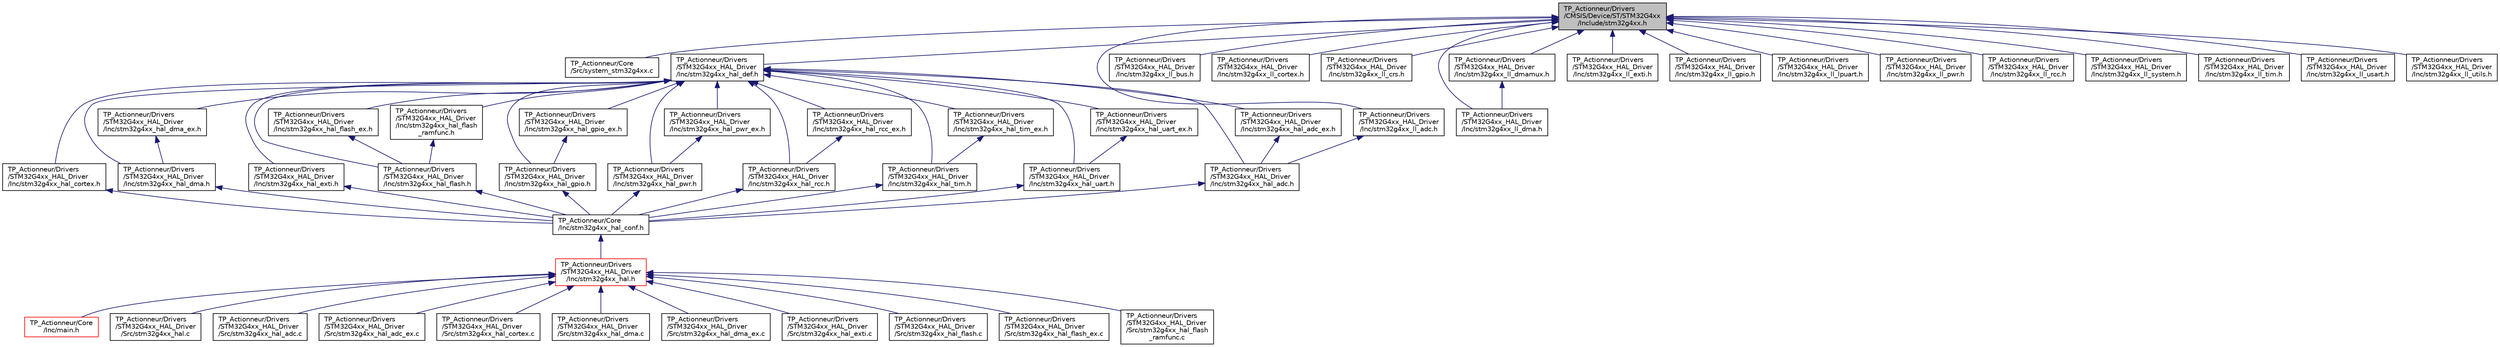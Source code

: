 digraph "TP_Actionneur/Drivers/CMSIS/Device/ST/STM32G4xx/Include/stm32g4xx.h"
{
 // LATEX_PDF_SIZE
  edge [fontname="Helvetica",fontsize="10",labelfontname="Helvetica",labelfontsize="10"];
  node [fontname="Helvetica",fontsize="10",shape=record];
  Node1 [label="TP_Actionneur/Drivers\l/CMSIS/Device/ST/STM32G4xx\l/Include/stm32g4xx.h",height=0.2,width=0.4,color="black", fillcolor="grey75", style="filled", fontcolor="black",tooltip="CMSIS STM32G4xx Device Peripheral Access Layer Header File."];
  Node1 -> Node2 [dir="back",color="midnightblue",fontsize="10",style="solid",fontname="Helvetica"];
  Node2 [label="TP_Actionneur/Core\l/Src/system_stm32g4xx.c",height=0.2,width=0.4,color="black", fillcolor="white", style="filled",URL="$system__stm32g4xx_8c.html",tooltip="CMSIS Cortex-M4 Device Peripheral Access Layer System Source File."];
  Node1 -> Node3 [dir="back",color="midnightblue",fontsize="10",style="solid",fontname="Helvetica"];
  Node3 [label="TP_Actionneur/Drivers\l/STM32G4xx_HAL_Driver\l/Inc/stm32g4xx_hal_def.h",height=0.2,width=0.4,color="black", fillcolor="white", style="filled",URL="$stm32g4xx__hal__def_8h.html",tooltip="This file contains HAL common defines, enumeration, macros and structures definitions."];
  Node3 -> Node4 [dir="back",color="midnightblue",fontsize="10",style="solid",fontname="Helvetica"];
  Node4 [label="TP_Actionneur/Drivers\l/STM32G4xx_HAL_Driver\l/Inc/stm32g4xx_hal_adc.h",height=0.2,width=0.4,color="black", fillcolor="white", style="filled",URL="$stm32g4xx__hal__adc_8h.html",tooltip="Header file of ADC HAL module."];
  Node4 -> Node5 [dir="back",color="midnightblue",fontsize="10",style="solid",fontname="Helvetica"];
  Node5 [label="TP_Actionneur/Core\l/Inc/stm32g4xx_hal_conf.h",height=0.2,width=0.4,color="black", fillcolor="white", style="filled",URL="$stm32g4xx__hal__conf_8h.html",tooltip="HAL configuration file."];
  Node5 -> Node6 [dir="back",color="midnightblue",fontsize="10",style="solid",fontname="Helvetica"];
  Node6 [label="TP_Actionneur/Drivers\l/STM32G4xx_HAL_Driver\l/Inc/stm32g4xx_hal.h",height=0.2,width=0.4,color="red", fillcolor="white", style="filled",URL="$stm32g4xx__hal_8h.html",tooltip="This file contains all the functions prototypes for the HAL module driver."];
  Node6 -> Node7 [dir="back",color="midnightblue",fontsize="10",style="solid",fontname="Helvetica"];
  Node7 [label="TP_Actionneur/Core\l/Inc/main.h",height=0.2,width=0.4,color="red", fillcolor="white", style="filled",URL="$main_8h.html",tooltip=": Header for main.c file. This file contains the common defines of the application."];
  Node6 -> Node13 [dir="back",color="midnightblue",fontsize="10",style="solid",fontname="Helvetica"];
  Node13 [label="TP_Actionneur/Drivers\l/STM32G4xx_HAL_Driver\l/Src/stm32g4xx_hal.c",height=0.2,width=0.4,color="black", fillcolor="white", style="filled",URL="$stm32g4xx__hal_8c.html",tooltip="HAL module driver. This is the common part of the HAL initialization."];
  Node6 -> Node14 [dir="back",color="midnightblue",fontsize="10",style="solid",fontname="Helvetica"];
  Node14 [label="TP_Actionneur/Drivers\l/STM32G4xx_HAL_Driver\l/Src/stm32g4xx_hal_adc.c",height=0.2,width=0.4,color="black", fillcolor="white", style="filled",URL="$stm32g4xx__hal__adc_8c.html",tooltip="This file provides firmware functions to manage the following functionalities of the Analog to Digita..."];
  Node6 -> Node15 [dir="back",color="midnightblue",fontsize="10",style="solid",fontname="Helvetica"];
  Node15 [label="TP_Actionneur/Drivers\l/STM32G4xx_HAL_Driver\l/Src/stm32g4xx_hal_adc_ex.c",height=0.2,width=0.4,color="black", fillcolor="white", style="filled",URL="$stm32g4xx__hal__adc__ex_8c.html",tooltip="This file provides firmware functions to manage the following functionalities of the Analog to Digita..."];
  Node6 -> Node16 [dir="back",color="midnightblue",fontsize="10",style="solid",fontname="Helvetica"];
  Node16 [label="TP_Actionneur/Drivers\l/STM32G4xx_HAL_Driver\l/Src/stm32g4xx_hal_cortex.c",height=0.2,width=0.4,color="black", fillcolor="white", style="filled",URL="$stm32g4xx__hal__cortex_8c.html",tooltip="CORTEX HAL module driver. This file provides firmware functions to manage the following functionaliti..."];
  Node6 -> Node17 [dir="back",color="midnightblue",fontsize="10",style="solid",fontname="Helvetica"];
  Node17 [label="TP_Actionneur/Drivers\l/STM32G4xx_HAL_Driver\l/Src/stm32g4xx_hal_dma.c",height=0.2,width=0.4,color="black", fillcolor="white", style="filled",URL="$stm32g4xx__hal__dma_8c.html",tooltip="DMA HAL module driver. This file provides firmware functions to manage the following functionalities ..."];
  Node6 -> Node18 [dir="back",color="midnightblue",fontsize="10",style="solid",fontname="Helvetica"];
  Node18 [label="TP_Actionneur/Drivers\l/STM32G4xx_HAL_Driver\l/Src/stm32g4xx_hal_dma_ex.c",height=0.2,width=0.4,color="black", fillcolor="white", style="filled",URL="$stm32g4xx__hal__dma__ex_8c.html",tooltip="DMA Extension HAL module driver This file provides firmware functions to manage the following functio..."];
  Node6 -> Node19 [dir="back",color="midnightblue",fontsize="10",style="solid",fontname="Helvetica"];
  Node19 [label="TP_Actionneur/Drivers\l/STM32G4xx_HAL_Driver\l/Src/stm32g4xx_hal_exti.c",height=0.2,width=0.4,color="black", fillcolor="white", style="filled",URL="$stm32g4xx__hal__exti_8c.html",tooltip="EXTI HAL module driver. This file provides firmware functions to manage the following functionalities..."];
  Node6 -> Node20 [dir="back",color="midnightblue",fontsize="10",style="solid",fontname="Helvetica"];
  Node20 [label="TP_Actionneur/Drivers\l/STM32G4xx_HAL_Driver\l/Src/stm32g4xx_hal_flash.c",height=0.2,width=0.4,color="black", fillcolor="white", style="filled",URL="$stm32g4xx__hal__flash_8c.html",tooltip="FLASH HAL module driver. This file provides firmware functions to manage the following functionalitie..."];
  Node6 -> Node21 [dir="back",color="midnightblue",fontsize="10",style="solid",fontname="Helvetica"];
  Node21 [label="TP_Actionneur/Drivers\l/STM32G4xx_HAL_Driver\l/Src/stm32g4xx_hal_flash_ex.c",height=0.2,width=0.4,color="black", fillcolor="white", style="filled",URL="$stm32g4xx__hal__flash__ex_8c.html",tooltip="Extended FLASH HAL module driver. This file provides firmware functions to manage the following funct..."];
  Node6 -> Node22 [dir="back",color="midnightblue",fontsize="10",style="solid",fontname="Helvetica"];
  Node22 [label="TP_Actionneur/Drivers\l/STM32G4xx_HAL_Driver\l/Src/stm32g4xx_hal_flash\l_ramfunc.c",height=0.2,width=0.4,color="black", fillcolor="white", style="filled",URL="$stm32g4xx__hal__flash__ramfunc_8c.html",tooltip="FLASH RAMFUNC driver. This file provides a Flash firmware functions which should be executed from int..."];
  Node3 -> Node32 [dir="back",color="midnightblue",fontsize="10",style="solid",fontname="Helvetica"];
  Node32 [label="TP_Actionneur/Drivers\l/STM32G4xx_HAL_Driver\l/Inc/stm32g4xx_hal_adc_ex.h",height=0.2,width=0.4,color="black", fillcolor="white", style="filled",URL="$stm32g4xx__hal__adc__ex_8h.html",tooltip="Header file of ADC HAL extended module."];
  Node32 -> Node4 [dir="back",color="midnightblue",fontsize="10",style="solid",fontname="Helvetica"];
  Node3 -> Node33 [dir="back",color="midnightblue",fontsize="10",style="solid",fontname="Helvetica"];
  Node33 [label="TP_Actionneur/Drivers\l/STM32G4xx_HAL_Driver\l/Inc/stm32g4xx_hal_cortex.h",height=0.2,width=0.4,color="black", fillcolor="white", style="filled",URL="$stm32g4xx__hal__cortex_8h.html",tooltip="Header file of CORTEX HAL module."];
  Node33 -> Node5 [dir="back",color="midnightblue",fontsize="10",style="solid",fontname="Helvetica"];
  Node3 -> Node34 [dir="back",color="midnightblue",fontsize="10",style="solid",fontname="Helvetica"];
  Node34 [label="TP_Actionneur/Drivers\l/STM32G4xx_HAL_Driver\l/Inc/stm32g4xx_hal_dma.h",height=0.2,width=0.4,color="black", fillcolor="white", style="filled",URL="$stm32g4xx__hal__dma_8h.html",tooltip="Header file of DMA HAL module."];
  Node34 -> Node5 [dir="back",color="midnightblue",fontsize="10",style="solid",fontname="Helvetica"];
  Node3 -> Node35 [dir="back",color="midnightblue",fontsize="10",style="solid",fontname="Helvetica"];
  Node35 [label="TP_Actionneur/Drivers\l/STM32G4xx_HAL_Driver\l/Inc/stm32g4xx_hal_dma_ex.h",height=0.2,width=0.4,color="black", fillcolor="white", style="filled",URL="$stm32g4xx__hal__dma__ex_8h.html",tooltip="Header file of DMA HAL extension module."];
  Node35 -> Node34 [dir="back",color="midnightblue",fontsize="10",style="solid",fontname="Helvetica"];
  Node3 -> Node36 [dir="back",color="midnightblue",fontsize="10",style="solid",fontname="Helvetica"];
  Node36 [label="TP_Actionneur/Drivers\l/STM32G4xx_HAL_Driver\l/Inc/stm32g4xx_hal_exti.h",height=0.2,width=0.4,color="black", fillcolor="white", style="filled",URL="$stm32g4xx__hal__exti_8h.html",tooltip="Header file of EXTI HAL module."];
  Node36 -> Node5 [dir="back",color="midnightblue",fontsize="10",style="solid",fontname="Helvetica"];
  Node3 -> Node37 [dir="back",color="midnightblue",fontsize="10",style="solid",fontname="Helvetica"];
  Node37 [label="TP_Actionneur/Drivers\l/STM32G4xx_HAL_Driver\l/Inc/stm32g4xx_hal_flash.h",height=0.2,width=0.4,color="black", fillcolor="white", style="filled",URL="$stm32g4xx__hal__flash_8h.html",tooltip="Header file of FLASH HAL module."];
  Node37 -> Node5 [dir="back",color="midnightblue",fontsize="10",style="solid",fontname="Helvetica"];
  Node3 -> Node38 [dir="back",color="midnightblue",fontsize="10",style="solid",fontname="Helvetica"];
  Node38 [label="TP_Actionneur/Drivers\l/STM32G4xx_HAL_Driver\l/Inc/stm32g4xx_hal_flash_ex.h",height=0.2,width=0.4,color="black", fillcolor="white", style="filled",URL="$stm32g4xx__hal__flash__ex_8h.html",tooltip="Header file of FLASH HAL Extended module."];
  Node38 -> Node37 [dir="back",color="midnightblue",fontsize="10",style="solid",fontname="Helvetica"];
  Node3 -> Node39 [dir="back",color="midnightblue",fontsize="10",style="solid",fontname="Helvetica"];
  Node39 [label="TP_Actionneur/Drivers\l/STM32G4xx_HAL_Driver\l/Inc/stm32g4xx_hal_flash\l_ramfunc.h",height=0.2,width=0.4,color="black", fillcolor="white", style="filled",URL="$stm32g4xx__hal__flash__ramfunc_8h.html",tooltip="Header file of FLASH RAMFUNC driver."];
  Node39 -> Node37 [dir="back",color="midnightblue",fontsize="10",style="solid",fontname="Helvetica"];
  Node3 -> Node40 [dir="back",color="midnightblue",fontsize="10",style="solid",fontname="Helvetica"];
  Node40 [label="TP_Actionneur/Drivers\l/STM32G4xx_HAL_Driver\l/Inc/stm32g4xx_hal_gpio.h",height=0.2,width=0.4,color="black", fillcolor="white", style="filled",URL="$stm32g4xx__hal__gpio_8h.html",tooltip="Header file of GPIO HAL module."];
  Node40 -> Node5 [dir="back",color="midnightblue",fontsize="10",style="solid",fontname="Helvetica"];
  Node3 -> Node41 [dir="back",color="midnightblue",fontsize="10",style="solid",fontname="Helvetica"];
  Node41 [label="TP_Actionneur/Drivers\l/STM32G4xx_HAL_Driver\l/Inc/stm32g4xx_hal_gpio_ex.h",height=0.2,width=0.4,color="black", fillcolor="white", style="filled",URL="$stm32g4xx__hal__gpio__ex_8h.html",tooltip="Header file of GPIO HAL Extended module."];
  Node41 -> Node40 [dir="back",color="midnightblue",fontsize="10",style="solid",fontname="Helvetica"];
  Node3 -> Node42 [dir="back",color="midnightblue",fontsize="10",style="solid",fontname="Helvetica"];
  Node42 [label="TP_Actionneur/Drivers\l/STM32G4xx_HAL_Driver\l/Inc/stm32g4xx_hal_pwr.h",height=0.2,width=0.4,color="black", fillcolor="white", style="filled",URL="$stm32g4xx__hal__pwr_8h.html",tooltip="Header file of PWR HAL module."];
  Node42 -> Node5 [dir="back",color="midnightblue",fontsize="10",style="solid",fontname="Helvetica"];
  Node3 -> Node43 [dir="back",color="midnightblue",fontsize="10",style="solid",fontname="Helvetica"];
  Node43 [label="TP_Actionneur/Drivers\l/STM32G4xx_HAL_Driver\l/Inc/stm32g4xx_hal_pwr_ex.h",height=0.2,width=0.4,color="black", fillcolor="white", style="filled",URL="$stm32g4xx__hal__pwr__ex_8h.html",tooltip="Header file of PWR HAL Extended module."];
  Node43 -> Node42 [dir="back",color="midnightblue",fontsize="10",style="solid",fontname="Helvetica"];
  Node3 -> Node44 [dir="back",color="midnightblue",fontsize="10",style="solid",fontname="Helvetica"];
  Node44 [label="TP_Actionneur/Drivers\l/STM32G4xx_HAL_Driver\l/Inc/stm32g4xx_hal_rcc.h",height=0.2,width=0.4,color="black", fillcolor="white", style="filled",URL="$stm32g4xx__hal__rcc_8h.html",tooltip="Header file of RCC HAL module."];
  Node44 -> Node5 [dir="back",color="midnightblue",fontsize="10",style="solid",fontname="Helvetica"];
  Node3 -> Node45 [dir="back",color="midnightblue",fontsize="10",style="solid",fontname="Helvetica"];
  Node45 [label="TP_Actionneur/Drivers\l/STM32G4xx_HAL_Driver\l/Inc/stm32g4xx_hal_rcc_ex.h",height=0.2,width=0.4,color="black", fillcolor="white", style="filled",URL="$stm32g4xx__hal__rcc__ex_8h.html",tooltip="Header file of RCC HAL Extended module."];
  Node45 -> Node44 [dir="back",color="midnightblue",fontsize="10",style="solid",fontname="Helvetica"];
  Node3 -> Node46 [dir="back",color="midnightblue",fontsize="10",style="solid",fontname="Helvetica"];
  Node46 [label="TP_Actionneur/Drivers\l/STM32G4xx_HAL_Driver\l/Inc/stm32g4xx_hal_tim.h",height=0.2,width=0.4,color="black", fillcolor="white", style="filled",URL="$stm32g4xx__hal__tim_8h.html",tooltip="Header file of TIM HAL module."];
  Node46 -> Node5 [dir="back",color="midnightblue",fontsize="10",style="solid",fontname="Helvetica"];
  Node3 -> Node47 [dir="back",color="midnightblue",fontsize="10",style="solid",fontname="Helvetica"];
  Node47 [label="TP_Actionneur/Drivers\l/STM32G4xx_HAL_Driver\l/Inc/stm32g4xx_hal_tim_ex.h",height=0.2,width=0.4,color="black", fillcolor="white", style="filled",URL="$stm32g4xx__hal__tim__ex_8h.html",tooltip="Header file of TIM HAL Extended module."];
  Node47 -> Node46 [dir="back",color="midnightblue",fontsize="10",style="solid",fontname="Helvetica"];
  Node3 -> Node48 [dir="back",color="midnightblue",fontsize="10",style="solid",fontname="Helvetica"];
  Node48 [label="TP_Actionneur/Drivers\l/STM32G4xx_HAL_Driver\l/Inc/stm32g4xx_hal_uart.h",height=0.2,width=0.4,color="black", fillcolor="white", style="filled",URL="$stm32g4xx__hal__uart_8h.html",tooltip="Header file of UART HAL module."];
  Node48 -> Node5 [dir="back",color="midnightblue",fontsize="10",style="solid",fontname="Helvetica"];
  Node3 -> Node49 [dir="back",color="midnightblue",fontsize="10",style="solid",fontname="Helvetica"];
  Node49 [label="TP_Actionneur/Drivers\l/STM32G4xx_HAL_Driver\l/Inc/stm32g4xx_hal_uart_ex.h",height=0.2,width=0.4,color="black", fillcolor="white", style="filled",URL="$stm32g4xx__hal__uart__ex_8h.html",tooltip="Header file of UART HAL Extended module."];
  Node49 -> Node48 [dir="back",color="midnightblue",fontsize="10",style="solid",fontname="Helvetica"];
  Node1 -> Node50 [dir="back",color="midnightblue",fontsize="10",style="solid",fontname="Helvetica"];
  Node50 [label="TP_Actionneur/Drivers\l/STM32G4xx_HAL_Driver\l/Inc/stm32g4xx_ll_adc.h",height=0.2,width=0.4,color="black", fillcolor="white", style="filled",URL="$stm32g4xx__ll__adc_8h.html",tooltip="Header file of ADC LL module."];
  Node50 -> Node4 [dir="back",color="midnightblue",fontsize="10",style="solid",fontname="Helvetica"];
  Node1 -> Node51 [dir="back",color="midnightblue",fontsize="10",style="solid",fontname="Helvetica"];
  Node51 [label="TP_Actionneur/Drivers\l/STM32G4xx_HAL_Driver\l/Inc/stm32g4xx_ll_bus.h",height=0.2,width=0.4,color="black", fillcolor="white", style="filled",URL="$stm32g4xx__ll__bus_8h.html",tooltip="Header file of BUS LL module."];
  Node1 -> Node52 [dir="back",color="midnightblue",fontsize="10",style="solid",fontname="Helvetica"];
  Node52 [label="TP_Actionneur/Drivers\l/STM32G4xx_HAL_Driver\l/Inc/stm32g4xx_ll_cortex.h",height=0.2,width=0.4,color="black", fillcolor="white", style="filled",URL="$stm32g4xx__ll__cortex_8h.html",tooltip="Header file of CORTEX LL module."];
  Node1 -> Node53 [dir="back",color="midnightblue",fontsize="10",style="solid",fontname="Helvetica"];
  Node53 [label="TP_Actionneur/Drivers\l/STM32G4xx_HAL_Driver\l/Inc/stm32g4xx_ll_crs.h",height=0.2,width=0.4,color="black", fillcolor="white", style="filled",URL="$stm32g4xx__ll__crs_8h.html",tooltip="Header file of CRS LL module."];
  Node1 -> Node54 [dir="back",color="midnightblue",fontsize="10",style="solid",fontname="Helvetica"];
  Node54 [label="TP_Actionneur/Drivers\l/STM32G4xx_HAL_Driver\l/Inc/stm32g4xx_ll_dma.h",height=0.2,width=0.4,color="black", fillcolor="white", style="filled",URL="$stm32g4xx__ll__dma_8h.html",tooltip="Header file of DMA LL module."];
  Node1 -> Node55 [dir="back",color="midnightblue",fontsize="10",style="solid",fontname="Helvetica"];
  Node55 [label="TP_Actionneur/Drivers\l/STM32G4xx_HAL_Driver\l/Inc/stm32g4xx_ll_dmamux.h",height=0.2,width=0.4,color="black", fillcolor="white", style="filled",URL="$stm32g4xx__ll__dmamux_8h.html",tooltip="Header file of DMAMUX LL module."];
  Node55 -> Node54 [dir="back",color="midnightblue",fontsize="10",style="solid",fontname="Helvetica"];
  Node1 -> Node56 [dir="back",color="midnightblue",fontsize="10",style="solid",fontname="Helvetica"];
  Node56 [label="TP_Actionneur/Drivers\l/STM32G4xx_HAL_Driver\l/Inc/stm32g4xx_ll_exti.h",height=0.2,width=0.4,color="black", fillcolor="white", style="filled",URL="$stm32g4xx__ll__exti_8h.html",tooltip="Header file of EXTI LL module."];
  Node1 -> Node57 [dir="back",color="midnightblue",fontsize="10",style="solid",fontname="Helvetica"];
  Node57 [label="TP_Actionneur/Drivers\l/STM32G4xx_HAL_Driver\l/Inc/stm32g4xx_ll_gpio.h",height=0.2,width=0.4,color="black", fillcolor="white", style="filled",URL="$stm32g4xx__ll__gpio_8h.html",tooltip="Header file of GPIO LL module."];
  Node1 -> Node58 [dir="back",color="midnightblue",fontsize="10",style="solid",fontname="Helvetica"];
  Node58 [label="TP_Actionneur/Drivers\l/STM32G4xx_HAL_Driver\l/Inc/stm32g4xx_ll_lpuart.h",height=0.2,width=0.4,color="black", fillcolor="white", style="filled",URL="$stm32g4xx__ll__lpuart_8h.html",tooltip="Header file of LPUART LL module."];
  Node1 -> Node59 [dir="back",color="midnightblue",fontsize="10",style="solid",fontname="Helvetica"];
  Node59 [label="TP_Actionneur/Drivers\l/STM32G4xx_HAL_Driver\l/Inc/stm32g4xx_ll_pwr.h",height=0.2,width=0.4,color="black", fillcolor="white", style="filled",URL="$stm32g4xx__ll__pwr_8h.html",tooltip="Header file of PWR LL module."];
  Node1 -> Node60 [dir="back",color="midnightblue",fontsize="10",style="solid",fontname="Helvetica"];
  Node60 [label="TP_Actionneur/Drivers\l/STM32G4xx_HAL_Driver\l/Inc/stm32g4xx_ll_rcc.h",height=0.2,width=0.4,color="black", fillcolor="white", style="filled",URL="$stm32g4xx__ll__rcc_8h.html",tooltip="Header file of RCC LL module."];
  Node1 -> Node61 [dir="back",color="midnightblue",fontsize="10",style="solid",fontname="Helvetica"];
  Node61 [label="TP_Actionneur/Drivers\l/STM32G4xx_HAL_Driver\l/Inc/stm32g4xx_ll_system.h",height=0.2,width=0.4,color="black", fillcolor="white", style="filled",URL="$stm32g4xx__ll__system_8h.html",tooltip="Header file of SYSTEM LL module."];
  Node1 -> Node62 [dir="back",color="midnightblue",fontsize="10",style="solid",fontname="Helvetica"];
  Node62 [label="TP_Actionneur/Drivers\l/STM32G4xx_HAL_Driver\l/Inc/stm32g4xx_ll_tim.h",height=0.2,width=0.4,color="black", fillcolor="white", style="filled",URL="$stm32g4xx__ll__tim_8h.html",tooltip="Header file of TIM LL module."];
  Node1 -> Node63 [dir="back",color="midnightblue",fontsize="10",style="solid",fontname="Helvetica"];
  Node63 [label="TP_Actionneur/Drivers\l/STM32G4xx_HAL_Driver\l/Inc/stm32g4xx_ll_usart.h",height=0.2,width=0.4,color="black", fillcolor="white", style="filled",URL="$stm32g4xx__ll__usart_8h.html",tooltip="Header file of USART LL module."];
  Node1 -> Node64 [dir="back",color="midnightblue",fontsize="10",style="solid",fontname="Helvetica"];
  Node64 [label="TP_Actionneur/Drivers\l/STM32G4xx_HAL_Driver\l/Inc/stm32g4xx_ll_utils.h",height=0.2,width=0.4,color="black", fillcolor="white", style="filled",URL="$stm32g4xx__ll__utils_8h.html",tooltip="Header file of UTILS LL module."];
}
